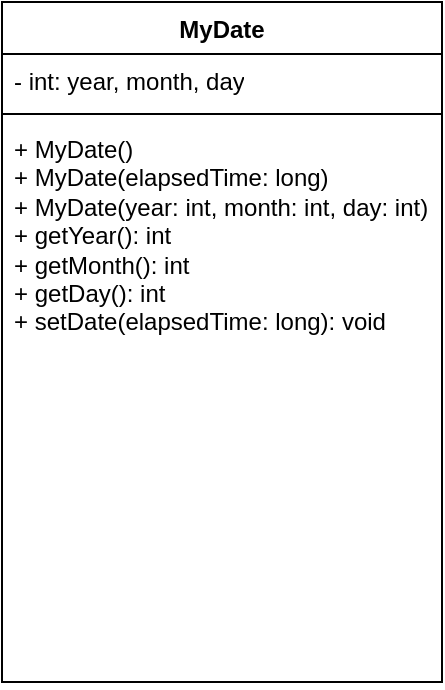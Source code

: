 <mxfile version="21.7.2" type="device">
  <diagram name="Page-1" id="cQGqkefT-ABWFvF3mN2c">
    <mxGraphModel dx="679" dy="298" grid="1" gridSize="10" guides="1" tooltips="1" connect="1" arrows="1" fold="1" page="1" pageScale="1" pageWidth="850" pageHeight="1100" math="0" shadow="0">
      <root>
        <mxCell id="0" />
        <mxCell id="1" parent="0" />
        <mxCell id="DJkIfSwE-oWY-oL9qGXp-1" value="MyDate" style="swimlane;fontStyle=1;align=center;verticalAlign=top;childLayout=stackLayout;horizontal=1;startSize=26;horizontalStack=0;resizeParent=1;resizeParentMax=0;resizeLast=0;collapsible=1;marginBottom=0;whiteSpace=wrap;html=1;" vertex="1" parent="1">
          <mxGeometry x="340" y="250" width="220" height="340" as="geometry" />
        </mxCell>
        <mxCell id="DJkIfSwE-oWY-oL9qGXp-2" value="- int: year, month, day" style="text;strokeColor=none;fillColor=none;align=left;verticalAlign=top;spacingLeft=4;spacingRight=4;overflow=hidden;rotatable=0;points=[[0,0.5],[1,0.5]];portConstraint=eastwest;whiteSpace=wrap;html=1;" vertex="1" parent="DJkIfSwE-oWY-oL9qGXp-1">
          <mxGeometry y="26" width="220" height="26" as="geometry" />
        </mxCell>
        <mxCell id="DJkIfSwE-oWY-oL9qGXp-3" value="" style="line;strokeWidth=1;fillColor=none;align=left;verticalAlign=middle;spacingTop=-1;spacingLeft=3;spacingRight=3;rotatable=0;labelPosition=right;points=[];portConstraint=eastwest;strokeColor=inherit;" vertex="1" parent="DJkIfSwE-oWY-oL9qGXp-1">
          <mxGeometry y="52" width="220" height="8" as="geometry" />
        </mxCell>
        <mxCell id="DJkIfSwE-oWY-oL9qGXp-4" value="+ MyDate()&lt;br&gt;+ MyDate(elapsedTime: long)&lt;br&gt;+ MyDate(year: int, month: int, day: int)&lt;br&gt;+ getYear(): int&lt;br&gt;+ getMonth(): int&lt;br&gt;+ getDay(): int&lt;br&gt;+ setDate(elapsedTime: long): void" style="text;strokeColor=none;fillColor=none;align=left;verticalAlign=top;spacingLeft=4;spacingRight=4;overflow=hidden;rotatable=0;points=[[0,0.5],[1,0.5]];portConstraint=eastwest;whiteSpace=wrap;html=1;" vertex="1" parent="DJkIfSwE-oWY-oL9qGXp-1">
          <mxGeometry y="60" width="220" height="280" as="geometry" />
        </mxCell>
      </root>
    </mxGraphModel>
  </diagram>
</mxfile>
